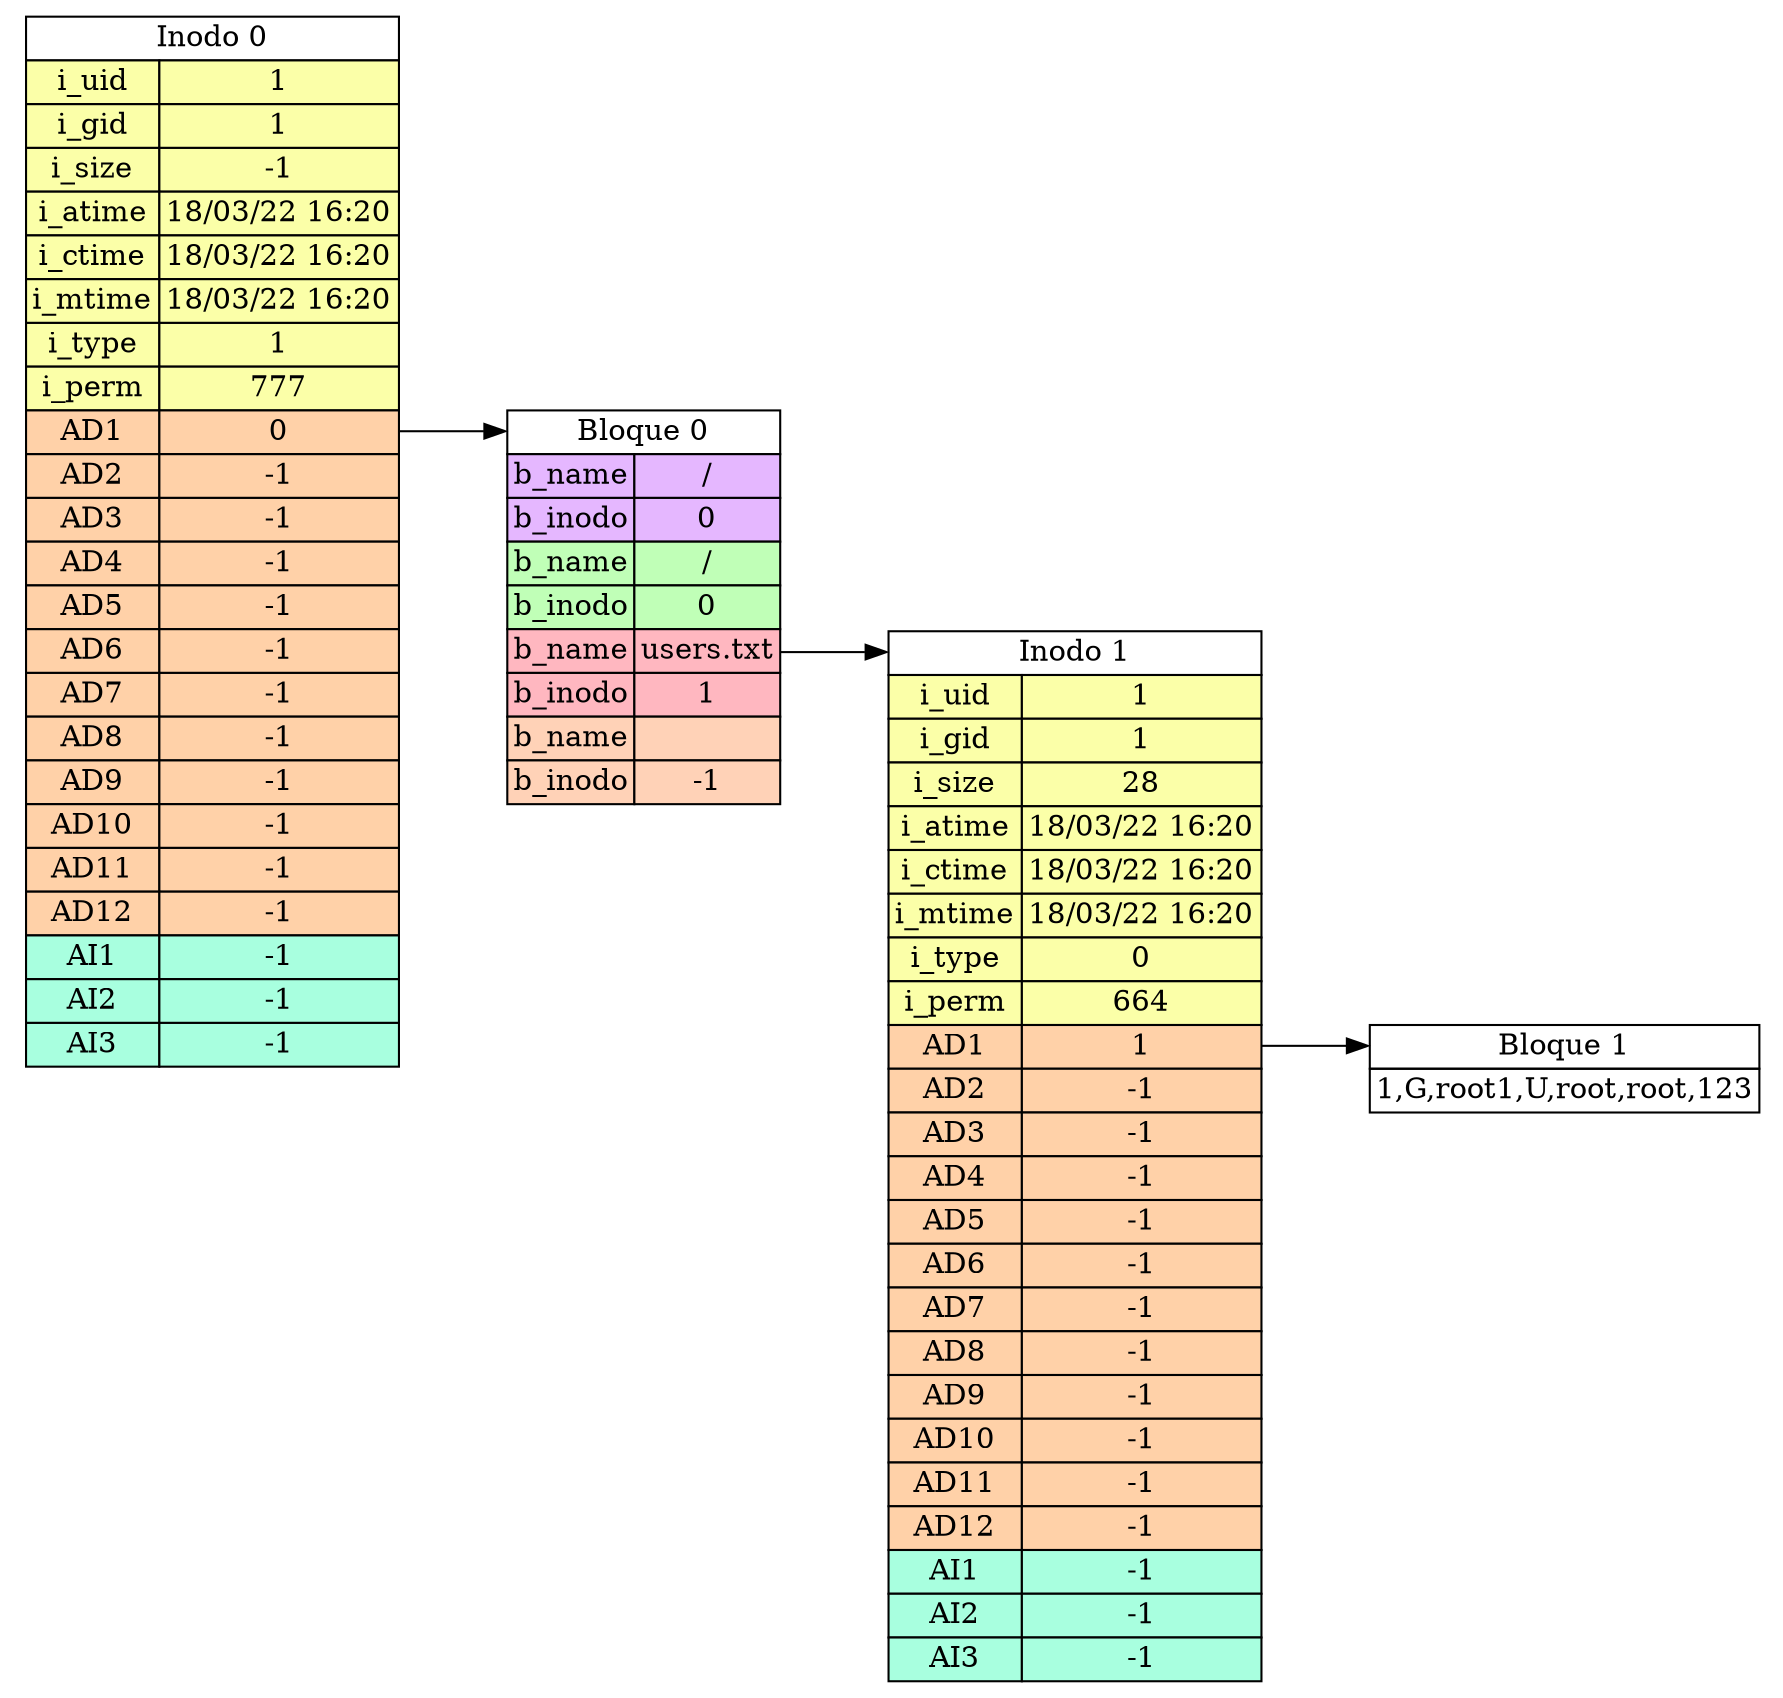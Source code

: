 digraph G {
rankdir =LR;
i_0[ shape=plaintext label=< 
<table border='0' cellborder='1' cellspacing='0'>
<tr><td port="ib0" colspan="3">Inodo 0</td></tr>
<tr><td bgcolor="#fbffa8">i_uid</td><td bgcolor="#fbffa8">1</td></tr>
<tr><td bgcolor="#fbffa8">i_gid</td><td bgcolor="#fbffa8">1</td></tr>
<tr><td bgcolor="#fbffa8">i_size</td><td bgcolor="#fbffa8">-1</td></tr>
<tr><td bgcolor="#fbffa8">i_atime</td><td bgcolor="#fbffa8">18/03/22 16:20</td></tr>
<tr><td bgcolor="#fbffa8">i_ctime</td><td bgcolor="#fbffa8">18/03/22 16:20</td></tr>
<tr><td bgcolor="#fbffa8">i_mtime</td><td bgcolor="#fbffa8">18/03/22 16:20</td></tr>
<tr><td bgcolor="#fbffa8">i_type</td><td bgcolor="#fbffa8">1</td></tr>
<tr><td bgcolor="#fbffa8">i_perm</td><td bgcolor="#fbffa8">777</td></tr>
<tr><td bgcolor="#ffd1a8">AD1</td><td port="0" bgcolor="#ffd1a8">0</td></tr>
<tr><td bgcolor="#ffd1a8">AD2</td><td  bgcolor="#ffd1a8">-1</td></tr>
<tr><td bgcolor="#ffd1a8">AD3</td><td  bgcolor="#ffd1a8">-1</td></tr>
<tr><td bgcolor="#ffd1a8">AD4</td><td  bgcolor="#ffd1a8">-1</td></tr>
<tr><td bgcolor="#ffd1a8">AD5</td><td  bgcolor="#ffd1a8">-1</td></tr>
<tr><td bgcolor="#ffd1a8">AD6</td><td  bgcolor="#ffd1a8">-1</td></tr>
<tr><td bgcolor="#ffd1a8">AD7</td><td  bgcolor="#ffd1a8">-1</td></tr>
<tr><td bgcolor="#ffd1a8">AD8</td><td  bgcolor="#ffd1a8">-1</td></tr>
<tr><td bgcolor="#ffd1a8">AD9</td><td  bgcolor="#ffd1a8">-1</td></tr>
<tr><td bgcolor="#ffd1a8">AD10</td><td  bgcolor="#ffd1a8">-1</td></tr>
<tr><td bgcolor="#ffd1a8">AD11</td><td  bgcolor="#ffd1a8">-1</td></tr>
<tr><td bgcolor="#ffd1a8">AD12</td><td  bgcolor="#ffd1a8">-1</td></tr>
<tr><td bgcolor="#a8ffdf">AI1</td><td  bgcolor="#a8ffdf">-1</td></tr>
<tr><td bgcolor="#a8ffdf">AI2</td><td  bgcolor="#a8ffdf">-1</td></tr>
<tr><td bgcolor="#a8ffdf">AI3</td><td  bgcolor="#a8ffdf">-1</td></tr>
</table>
>];
b_0[ shape=plaintext label=< 
<table border='0' cellborder='1' cellspacing='0'>
<tr><td port="0" colspan="3">Bloque 0</td></tr>
<tr><td bgcolor="#e5b7ff">b_name</td><td bgcolor="#e5b7ff" >/</td></tr>
<tr><td bgcolor="#e5b7ff">b_inodo</td><td bgcolor="#e5b7ff">0</td></tr>
<tr><td bgcolor="#c0ffb7">b_name</td><td bgcolor="#c0ffb7" >/</td></tr>
<tr><td bgcolor="#c0ffb7">b_inodo</td><td bgcolor="#c0ffb7">0</td></tr>
<tr><td bgcolor="#ffb7c0">b_name</td><td bgcolor="#ffb7c0" port="ib128">users.txt</td></tr>
<tr><td bgcolor="#ffb7c0">b_inodo</td><td bgcolor="#ffb7c0">1</td></tr>
<tr><td bgcolor="#ffd2b7">b_name</td><td bgcolor="#ffd2b7" ></td></tr>
<tr><td bgcolor="#ffd2b7">b_inodo</td><td bgcolor="#ffd2b7">-1</td></tr>
</table>
>];
i_1[ shape=plaintext label=< 
<table border='0' cellborder='1' cellspacing='0'>
<tr><td port="ib128" colspan="3">Inodo 1</td></tr>
<tr><td bgcolor="#fbffa8">i_uid</td><td bgcolor="#fbffa8">1</td></tr>
<tr><td bgcolor="#fbffa8">i_gid</td><td bgcolor="#fbffa8">1</td></tr>
<tr><td bgcolor="#fbffa8">i_size</td><td bgcolor="#fbffa8">28</td></tr>
<tr><td bgcolor="#fbffa8">i_atime</td><td bgcolor="#fbffa8">18/03/22 16:20</td></tr>
<tr><td bgcolor="#fbffa8">i_ctime</td><td bgcolor="#fbffa8">18/03/22 16:20</td></tr>
<tr><td bgcolor="#fbffa8">i_mtime</td><td bgcolor="#fbffa8">18/03/22 16:20</td></tr>
<tr><td bgcolor="#fbffa8">i_type</td><td bgcolor="#fbffa8">0</td></tr>
<tr><td bgcolor="#fbffa8">i_perm</td><td bgcolor="#fbffa8">664</td></tr>
<tr><td bgcolor="#ffd1a8">AD1</td><td port="256" bgcolor="#ffd1a8">1</td></tr>
<tr><td bgcolor="#ffd1a8">AD2</td><td  bgcolor="#ffd1a8">-1</td></tr>
<tr><td bgcolor="#ffd1a8">AD3</td><td  bgcolor="#ffd1a8">-1</td></tr>
<tr><td bgcolor="#ffd1a8">AD4</td><td  bgcolor="#ffd1a8">-1</td></tr>
<tr><td bgcolor="#ffd1a8">AD5</td><td  bgcolor="#ffd1a8">-1</td></tr>
<tr><td bgcolor="#ffd1a8">AD6</td><td  bgcolor="#ffd1a8">-1</td></tr>
<tr><td bgcolor="#ffd1a8">AD7</td><td  bgcolor="#ffd1a8">-1</td></tr>
<tr><td bgcolor="#ffd1a8">AD8</td><td  bgcolor="#ffd1a8">-1</td></tr>
<tr><td bgcolor="#ffd1a8">AD9</td><td  bgcolor="#ffd1a8">-1</td></tr>
<tr><td bgcolor="#ffd1a8">AD10</td><td  bgcolor="#ffd1a8">-1</td></tr>
<tr><td bgcolor="#ffd1a8">AD11</td><td  bgcolor="#ffd1a8">-1</td></tr>
<tr><td bgcolor="#ffd1a8">AD12</td><td  bgcolor="#ffd1a8">-1</td></tr>
<tr><td bgcolor="#a8ffdf">AI1</td><td  bgcolor="#a8ffdf">-1</td></tr>
<tr><td bgcolor="#a8ffdf">AI2</td><td  bgcolor="#a8ffdf">-1</td></tr>
<tr><td bgcolor="#a8ffdf">AI3</td><td  bgcolor="#a8ffdf">-1</td></tr>
</table>
>];
b_1[ shape=plaintext label=< 
<table border='0' cellborder='1' cellspacing='0'>
<tr><td port="256">Bloque 1</td></tr>
<tr><td>1,G,root
1,U,root,root,123
</td></tr>
</table>
>];
i_1:256->b_1:256;
b_0:ib128->i_1:ib128;
i_0:0->b_0:0;
}
